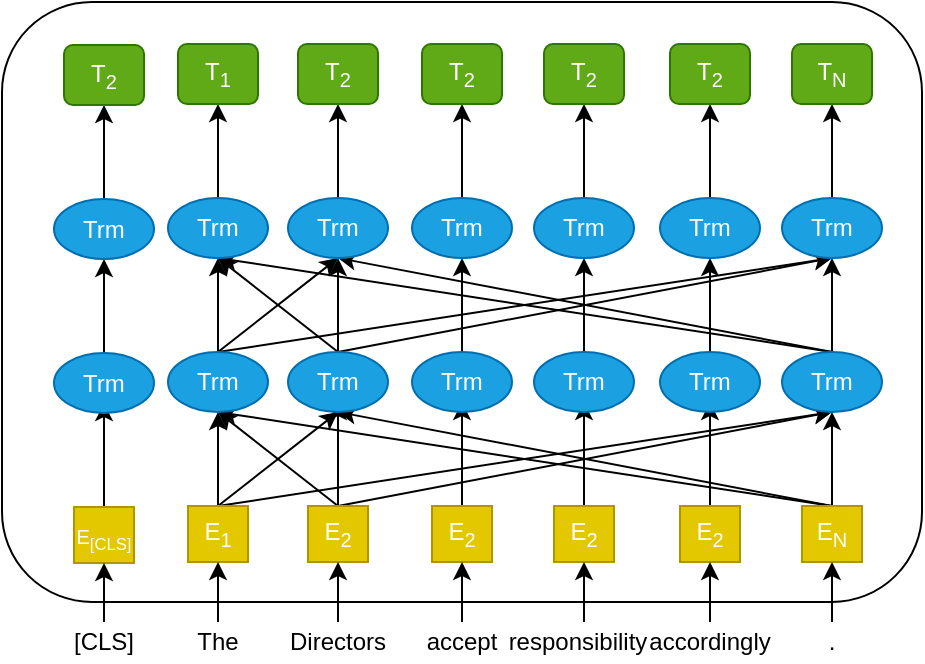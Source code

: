 <mxfile version="10.6.7" type="github"><diagram id="3IGjTXSr97exCfG05JRm" name="Page-1"><mxGraphModel dx="1158" dy="614" grid="1" gridSize="10" guides="1" tooltips="1" connect="1" arrows="1" fold="1" page="1" pageScale="1" pageWidth="827" pageHeight="1169" math="0" shadow="0"><root><mxCell id="0"/><mxCell id="1" parent="0"/><mxCell id="nm-IyWa0nPzTt3plHa3e-40" value="" style="rounded=1;whiteSpace=wrap;html=1;" vertex="1" parent="1"><mxGeometry x="220" y="120" width="460" height="300" as="geometry"/></mxCell><mxCell id="nm-IyWa0nPzTt3plHa3e-2" style="edgeStyle=orthogonalEdgeStyle;rounded=0;orthogonalLoop=1;jettySize=auto;html=1;exitX=0.5;exitY=0;exitDx=0;exitDy=0;entryX=0.5;entryY=1;entryDx=0;entryDy=0;endArrow=classic;endFill=1;" edge="1" parent="1" source="nm-IyWa0nPzTt3plHa3e-5" target="nm-IyWa0nPzTt3plHa3e-18"><mxGeometry relative="1" as="geometry"/></mxCell><mxCell id="nm-IyWa0nPzTt3plHa3e-3" style="edgeStyle=none;rounded=0;orthogonalLoop=1;jettySize=auto;html=1;exitX=0.5;exitY=0;exitDx=0;exitDy=0;entryX=0.5;entryY=1;entryDx=0;entryDy=0;endArrow=classic;endFill=1;" edge="1" parent="1" source="nm-IyWa0nPzTt3plHa3e-5" target="nm-IyWa0nPzTt3plHa3e-22"><mxGeometry relative="1" as="geometry"/></mxCell><mxCell id="nm-IyWa0nPzTt3plHa3e-4" style="edgeStyle=none;rounded=0;orthogonalLoop=1;jettySize=auto;html=1;exitX=0.5;exitY=0;exitDx=0;exitDy=0;entryX=0.5;entryY=1;entryDx=0;entryDy=0;endArrow=classic;endFill=1;" edge="1" parent="1" source="nm-IyWa0nPzTt3plHa3e-5" target="nm-IyWa0nPzTt3plHa3e-26"><mxGeometry relative="1" as="geometry"/></mxCell><mxCell id="nm-IyWa0nPzTt3plHa3e-5" value="&lt;font style=&quot;font-size: 12px&quot;&gt;E&lt;font&gt;&lt;sub&gt;1&lt;/sub&gt;&lt;/font&gt;&lt;/font&gt;" style="rounded=0;whiteSpace=wrap;html=1;fillColor=#e3c800;strokeColor=#B09500;fontColor=#ffffff;" vertex="1" parent="1"><mxGeometry x="313" y="372" width="30" height="28" as="geometry"/></mxCell><mxCell id="nm-IyWa0nPzTt3plHa3e-6" style="rounded=0;orthogonalLoop=1;jettySize=auto;html=1;exitX=0.5;exitY=0;exitDx=0;exitDy=0;endArrow=classic;endFill=1;entryX=0.5;entryY=1;entryDx=0;entryDy=0;" edge="1" parent="1" source="nm-IyWa0nPzTt3plHa3e-9" target="nm-IyWa0nPzTt3plHa3e-18"><mxGeometry relative="1" as="geometry"><mxPoint x="333" y="330" as="targetPoint"/></mxGeometry></mxCell><mxCell id="nm-IyWa0nPzTt3plHa3e-7" style="edgeStyle=none;rounded=0;orthogonalLoop=1;jettySize=auto;html=1;exitX=0.5;exitY=0;exitDx=0;exitDy=0;endArrow=classic;endFill=1;" edge="1" parent="1" source="nm-IyWa0nPzTt3plHa3e-9"><mxGeometry relative="1" as="geometry"><mxPoint x="388" y="320" as="targetPoint"/></mxGeometry></mxCell><mxCell id="nm-IyWa0nPzTt3plHa3e-8" style="edgeStyle=none;rounded=0;orthogonalLoop=1;jettySize=auto;html=1;exitX=0.5;exitY=0;exitDx=0;exitDy=0;endArrow=classic;endFill=1;entryX=0.5;entryY=1;entryDx=0;entryDy=0;" edge="1" parent="1" source="nm-IyWa0nPzTt3plHa3e-9" target="nm-IyWa0nPzTt3plHa3e-26"><mxGeometry relative="1" as="geometry"><mxPoint x="630" y="340" as="targetPoint"/></mxGeometry></mxCell><mxCell id="nm-IyWa0nPzTt3plHa3e-9" value="&lt;font style=&quot;font-size: 12px&quot;&gt;E&lt;font&gt;&lt;sub&gt;2&lt;/sub&gt;&lt;/font&gt;&lt;/font&gt;" style="rounded=0;whiteSpace=wrap;html=1;fillColor=#e3c800;strokeColor=#B09500;fontColor=#ffffff;" vertex="1" parent="1"><mxGeometry x="373" y="372" width="30" height="28" as="geometry"/></mxCell><mxCell id="nm-IyWa0nPzTt3plHa3e-11" style="edgeStyle=none;rounded=0;orthogonalLoop=1;jettySize=auto;html=1;exitX=0.5;exitY=0;exitDx=0;exitDy=0;entryX=0.5;entryY=1;entryDx=0;entryDy=0;endArrow=classic;endFill=1;" edge="1" parent="1" source="nm-IyWa0nPzTt3plHa3e-14" target="nm-IyWa0nPzTt3plHa3e-18"><mxGeometry relative="1" as="geometry"/></mxCell><mxCell id="nm-IyWa0nPzTt3plHa3e-12" style="edgeStyle=none;rounded=0;orthogonalLoop=1;jettySize=auto;html=1;exitX=0.5;exitY=0;exitDx=0;exitDy=0;entryX=0.5;entryY=1;entryDx=0;entryDy=0;endArrow=classic;endFill=1;" edge="1" parent="1" source="nm-IyWa0nPzTt3plHa3e-14" target="nm-IyWa0nPzTt3plHa3e-22"><mxGeometry relative="1" as="geometry"/></mxCell><mxCell id="nm-IyWa0nPzTt3plHa3e-13" style="edgeStyle=none;rounded=0;orthogonalLoop=1;jettySize=auto;html=1;exitX=0.5;exitY=0;exitDx=0;exitDy=0;endArrow=classic;endFill=1;entryX=0.5;entryY=1;entryDx=0;entryDy=0;" edge="1" parent="1" source="nm-IyWa0nPzTt3plHa3e-14" target="nm-IyWa0nPzTt3plHa3e-26"><mxGeometry relative="1" as="geometry"><mxPoint x="635" y="330" as="targetPoint"/></mxGeometry></mxCell><mxCell id="nm-IyWa0nPzTt3plHa3e-14" value="&lt;font style=&quot;font-size: 12px&quot;&gt;E&lt;font&gt;&lt;sub&gt;N&lt;/sub&gt;&lt;/font&gt;&lt;/font&gt;" style="rounded=0;whiteSpace=wrap;html=1;fillColor=#e3c800;strokeColor=#B09500;fontColor=#ffffff;" vertex="1" parent="1"><mxGeometry x="620" y="372" width="30" height="28" as="geometry"/></mxCell><mxCell id="nm-IyWa0nPzTt3plHa3e-15" style="edgeStyle=none;rounded=0;orthogonalLoop=1;jettySize=auto;html=1;exitX=0.5;exitY=0;exitDx=0;exitDy=0;entryX=0.5;entryY=1;entryDx=0;entryDy=0;endArrow=classic;endFill=1;" edge="1" parent="1" source="nm-IyWa0nPzTt3plHa3e-18" target="nm-IyWa0nPzTt3plHa3e-28"><mxGeometry relative="1" as="geometry"/></mxCell><mxCell id="nm-IyWa0nPzTt3plHa3e-16" style="edgeStyle=none;rounded=0;orthogonalLoop=1;jettySize=auto;html=1;exitX=0.5;exitY=0;exitDx=0;exitDy=0;entryX=0.5;entryY=1;entryDx=0;entryDy=0;endArrow=classic;endFill=1;" edge="1" parent="1" source="nm-IyWa0nPzTt3plHa3e-18" target="nm-IyWa0nPzTt3plHa3e-30"><mxGeometry relative="1" as="geometry"/></mxCell><mxCell id="nm-IyWa0nPzTt3plHa3e-17" style="edgeStyle=none;rounded=0;orthogonalLoop=1;jettySize=auto;html=1;exitX=0.5;exitY=0;exitDx=0;exitDy=0;entryX=0.5;entryY=1;entryDx=0;entryDy=0;endArrow=classic;endFill=1;" edge="1" parent="1" source="nm-IyWa0nPzTt3plHa3e-18" target="nm-IyWa0nPzTt3plHa3e-32"><mxGeometry relative="1" as="geometry"/></mxCell><mxCell id="nm-IyWa0nPzTt3plHa3e-18" value="Trm" style="ellipse;whiteSpace=wrap;html=1;fillColor=#1ba1e2;strokeColor=#006EAF;fontColor=#ffffff;" vertex="1" parent="1"><mxGeometry x="303" y="295" width="50" height="30" as="geometry"/></mxCell><mxCell id="nm-IyWa0nPzTt3plHa3e-19" style="edgeStyle=none;rounded=0;orthogonalLoop=1;jettySize=auto;html=1;exitX=0.5;exitY=0;exitDx=0;exitDy=0;entryX=0.5;entryY=1;entryDx=0;entryDy=0;endArrow=classic;endFill=1;" edge="1" parent="1" source="nm-IyWa0nPzTt3plHa3e-22" target="nm-IyWa0nPzTt3plHa3e-28"><mxGeometry relative="1" as="geometry"/></mxCell><mxCell id="nm-IyWa0nPzTt3plHa3e-20" style="edgeStyle=none;rounded=0;orthogonalLoop=1;jettySize=auto;html=1;exitX=0.5;exitY=0;exitDx=0;exitDy=0;entryX=0.5;entryY=1;entryDx=0;entryDy=0;endArrow=classic;endFill=1;" edge="1" parent="1" source="nm-IyWa0nPzTt3plHa3e-22" target="nm-IyWa0nPzTt3plHa3e-30"><mxGeometry relative="1" as="geometry"/></mxCell><mxCell id="nm-IyWa0nPzTt3plHa3e-21" style="edgeStyle=none;rounded=0;orthogonalLoop=1;jettySize=auto;html=1;exitX=0.5;exitY=0;exitDx=0;exitDy=0;entryX=0.5;entryY=1;entryDx=0;entryDy=0;endArrow=classic;endFill=1;" edge="1" parent="1" source="nm-IyWa0nPzTt3plHa3e-22" target="nm-IyWa0nPzTt3plHa3e-32"><mxGeometry relative="1" as="geometry"/></mxCell><mxCell id="nm-IyWa0nPzTt3plHa3e-22" value="Trm" style="ellipse;whiteSpace=wrap;html=1;fillColor=#1ba1e2;strokeColor=#006EAF;fontColor=#ffffff;" vertex="1" parent="1"><mxGeometry x="363" y="295" width="50" height="30" as="geometry"/></mxCell><mxCell id="nm-IyWa0nPzTt3plHa3e-23" style="edgeStyle=none;rounded=0;orthogonalLoop=1;jettySize=auto;html=1;exitX=0.5;exitY=0;exitDx=0;exitDy=0;entryX=0.5;entryY=1;entryDx=0;entryDy=0;endArrow=classic;endFill=1;" edge="1" parent="1" source="nm-IyWa0nPzTt3plHa3e-26" target="nm-IyWa0nPzTt3plHa3e-28"><mxGeometry relative="1" as="geometry"/></mxCell><mxCell id="nm-IyWa0nPzTt3plHa3e-24" style="edgeStyle=none;rounded=0;orthogonalLoop=1;jettySize=auto;html=1;exitX=0.5;exitY=0;exitDx=0;exitDy=0;entryX=0.5;entryY=1;entryDx=0;entryDy=0;endArrow=classic;endFill=1;" edge="1" parent="1" source="nm-IyWa0nPzTt3plHa3e-26" target="nm-IyWa0nPzTt3plHa3e-30"><mxGeometry relative="1" as="geometry"/></mxCell><mxCell id="nm-IyWa0nPzTt3plHa3e-25" style="edgeStyle=none;rounded=0;orthogonalLoop=1;jettySize=auto;html=1;exitX=0.5;exitY=0;exitDx=0;exitDy=0;entryX=0.5;entryY=1;entryDx=0;entryDy=0;endArrow=classic;endFill=1;" edge="1" parent="1" source="nm-IyWa0nPzTt3plHa3e-26" target="nm-IyWa0nPzTt3plHa3e-32"><mxGeometry relative="1" as="geometry"/></mxCell><mxCell id="nm-IyWa0nPzTt3plHa3e-26" value="Trm" style="ellipse;whiteSpace=wrap;html=1;fillColor=#1ba1e2;strokeColor=#006EAF;fontColor=#ffffff;" vertex="1" parent="1"><mxGeometry x="610" y="295" width="50" height="30" as="geometry"/></mxCell><mxCell id="nm-IyWa0nPzTt3plHa3e-27" style="edgeStyle=none;rounded=0;orthogonalLoop=1;jettySize=auto;html=1;exitX=0.5;exitY=0;exitDx=0;exitDy=0;entryX=0.5;entryY=1;entryDx=0;entryDy=0;endArrow=classic;endFill=1;" edge="1" parent="1" source="nm-IyWa0nPzTt3plHa3e-28" target="nm-IyWa0nPzTt3plHa3e-33"><mxGeometry relative="1" as="geometry"/></mxCell><mxCell id="nm-IyWa0nPzTt3plHa3e-28" value="Trm" style="ellipse;whiteSpace=wrap;html=1;fillColor=#1ba1e2;strokeColor=#006EAF;fontColor=#ffffff;" vertex="1" parent="1"><mxGeometry x="303" y="218" width="50" height="30" as="geometry"/></mxCell><mxCell id="nm-IyWa0nPzTt3plHa3e-29" style="edgeStyle=none;rounded=0;orthogonalLoop=1;jettySize=auto;html=1;exitX=0.5;exitY=0;exitDx=0;exitDy=0;entryX=0.5;entryY=1;entryDx=0;entryDy=0;endArrow=classic;endFill=1;" edge="1" parent="1" source="nm-IyWa0nPzTt3plHa3e-30" target="nm-IyWa0nPzTt3plHa3e-34"><mxGeometry relative="1" as="geometry"/></mxCell><mxCell id="nm-IyWa0nPzTt3plHa3e-30" value="Trm" style="ellipse;whiteSpace=wrap;html=1;fillColor=#1ba1e2;strokeColor=#006EAF;fontColor=#ffffff;" vertex="1" parent="1"><mxGeometry x="363" y="218" width="50" height="30" as="geometry"/></mxCell><mxCell id="nm-IyWa0nPzTt3plHa3e-31" style="edgeStyle=none;rounded=0;orthogonalLoop=1;jettySize=auto;html=1;exitX=0.5;exitY=0;exitDx=0;exitDy=0;entryX=0.5;entryY=1;entryDx=0;entryDy=0;endArrow=classic;endFill=1;" edge="1" parent="1" source="nm-IyWa0nPzTt3plHa3e-32" target="nm-IyWa0nPzTt3plHa3e-35"><mxGeometry relative="1" as="geometry"/></mxCell><mxCell id="nm-IyWa0nPzTt3plHa3e-32" value="Trm" style="ellipse;whiteSpace=wrap;html=1;fillColor=#1ba1e2;strokeColor=#006EAF;fontColor=#ffffff;" vertex="1" parent="1"><mxGeometry x="610" y="218" width="50" height="30" as="geometry"/></mxCell><mxCell id="nm-IyWa0nPzTt3plHa3e-33" value="T&lt;sub&gt;1&lt;/sub&gt;" style="rounded=1;whiteSpace=wrap;html=1;fillColor=#60a917;strokeColor=#2D7600;fontColor=#ffffff;" vertex="1" parent="1"><mxGeometry x="308" y="141" width="40" height="30" as="geometry"/></mxCell><mxCell id="nm-IyWa0nPzTt3plHa3e-34" value="T&lt;sub&gt;2&lt;/sub&gt;" style="rounded=1;whiteSpace=wrap;html=1;fillColor=#60a917;strokeColor=#2D7600;fontColor=#ffffff;" vertex="1" parent="1"><mxGeometry x="368" y="141" width="40" height="30" as="geometry"/></mxCell><mxCell id="nm-IyWa0nPzTt3plHa3e-35" value="T&lt;sub&gt;N&lt;/sub&gt;" style="rounded=1;whiteSpace=wrap;html=1;fillColor=#60a917;strokeColor=#2D7600;fontColor=#ffffff;" vertex="1" parent="1"><mxGeometry x="615" y="141" width="40" height="30" as="geometry"/></mxCell><mxCell id="nm-IyWa0nPzTt3plHa3e-36" value="..." style="text;html=1;strokeColor=none;fillColor=none;align=center;verticalAlign=middle;whiteSpace=wrap;rounded=0;" vertex="1" parent="1"><mxGeometry x="565" y="300" width="40" height="20" as="geometry"/></mxCell><mxCell id="nm-IyWa0nPzTt3plHa3e-37" value="..." style="text;html=1;strokeColor=none;fillColor=none;align=center;verticalAlign=middle;whiteSpace=wrap;rounded=0;" vertex="1" parent="1"><mxGeometry x="565" y="218" width="40" height="20" as="geometry"/></mxCell><mxCell id="nm-IyWa0nPzTt3plHa3e-38" value="..." style="text;html=1;strokeColor=none;fillColor=none;align=center;verticalAlign=middle;whiteSpace=wrap;rounded=0;" vertex="1" parent="1"><mxGeometry x="565" y="150" width="40" height="20" as="geometry"/></mxCell><mxCell id="nm-IyWa0nPzTt3plHa3e-41" style="edgeStyle=none;rounded=0;orthogonalLoop=1;jettySize=auto;html=1;exitX=0.5;exitY=0;exitDx=0;exitDy=0;endArrow=classic;endFill=1;" edge="1" parent="1" source="nm-IyWa0nPzTt3plHa3e-42"><mxGeometry relative="1" as="geometry"><mxPoint x="450" y="320" as="targetPoint"/></mxGeometry></mxCell><mxCell id="nm-IyWa0nPzTt3plHa3e-42" value="&lt;font style=&quot;font-size: 12px&quot;&gt;E&lt;font&gt;&lt;sub&gt;2&lt;/sub&gt;&lt;/font&gt;&lt;/font&gt;" style="rounded=0;whiteSpace=wrap;html=1;fillColor=#e3c800;strokeColor=#B09500;fontColor=#ffffff;" vertex="1" parent="1"><mxGeometry x="435" y="372" width="30" height="28" as="geometry"/></mxCell><mxCell id="nm-IyWa0nPzTt3plHa3e-43" style="edgeStyle=none;rounded=0;orthogonalLoop=1;jettySize=auto;html=1;exitX=0.5;exitY=0;exitDx=0;exitDy=0;entryX=0.5;entryY=1;entryDx=0;entryDy=0;endArrow=classic;endFill=1;" edge="1" parent="1" source="nm-IyWa0nPzTt3plHa3e-44" target="nm-IyWa0nPzTt3plHa3e-46"><mxGeometry relative="1" as="geometry"/></mxCell><mxCell id="nm-IyWa0nPzTt3plHa3e-44" value="Trm" style="ellipse;whiteSpace=wrap;html=1;fillColor=#1ba1e2;strokeColor=#006EAF;fontColor=#ffffff;" vertex="1" parent="1"><mxGeometry x="425" y="295" width="50" height="30" as="geometry"/></mxCell><mxCell id="nm-IyWa0nPzTt3plHa3e-45" style="edgeStyle=none;rounded=0;orthogonalLoop=1;jettySize=auto;html=1;exitX=0.5;exitY=0;exitDx=0;exitDy=0;entryX=0.5;entryY=1;entryDx=0;entryDy=0;endArrow=classic;endFill=1;" edge="1" parent="1" source="nm-IyWa0nPzTt3plHa3e-46" target="nm-IyWa0nPzTt3plHa3e-47"><mxGeometry relative="1" as="geometry"/></mxCell><mxCell id="nm-IyWa0nPzTt3plHa3e-46" value="Trm" style="ellipse;whiteSpace=wrap;html=1;fillColor=#1ba1e2;strokeColor=#006EAF;fontColor=#ffffff;" vertex="1" parent="1"><mxGeometry x="425" y="218" width="50" height="30" as="geometry"/></mxCell><mxCell id="nm-IyWa0nPzTt3plHa3e-47" value="T&lt;sub&gt;2&lt;/sub&gt;" style="rounded=1;whiteSpace=wrap;html=1;fillColor=#60a917;strokeColor=#2D7600;fontColor=#ffffff;" vertex="1" parent="1"><mxGeometry x="430" y="141" width="40" height="30" as="geometry"/></mxCell><mxCell id="nm-IyWa0nPzTt3plHa3e-48" style="edgeStyle=none;rounded=0;orthogonalLoop=1;jettySize=auto;html=1;exitX=0.5;exitY=0;exitDx=0;exitDy=0;endArrow=classic;endFill=1;" edge="1" parent="1" source="nm-IyWa0nPzTt3plHa3e-49"><mxGeometry relative="1" as="geometry"><mxPoint x="511" y="320" as="targetPoint"/></mxGeometry></mxCell><mxCell id="nm-IyWa0nPzTt3plHa3e-49" value="&lt;font style=&quot;font-size: 12px&quot;&gt;E&lt;font&gt;&lt;sub&gt;2&lt;/sub&gt;&lt;/font&gt;&lt;/font&gt;" style="rounded=0;whiteSpace=wrap;html=1;fillColor=#e3c800;strokeColor=#B09500;fontColor=#ffffff;" vertex="1" parent="1"><mxGeometry x="496" y="372" width="30" height="28" as="geometry"/></mxCell><mxCell id="nm-IyWa0nPzTt3plHa3e-50" style="edgeStyle=none;rounded=0;orthogonalLoop=1;jettySize=auto;html=1;exitX=0.5;exitY=0;exitDx=0;exitDy=0;entryX=0.5;entryY=1;entryDx=0;entryDy=0;endArrow=classic;endFill=1;" edge="1" parent="1" source="nm-IyWa0nPzTt3plHa3e-51" target="nm-IyWa0nPzTt3plHa3e-53"><mxGeometry relative="1" as="geometry"/></mxCell><mxCell id="nm-IyWa0nPzTt3plHa3e-51" value="Trm" style="ellipse;whiteSpace=wrap;html=1;fillColor=#1ba1e2;strokeColor=#006EAF;fontColor=#ffffff;" vertex="1" parent="1"><mxGeometry x="486" y="295" width="50" height="30" as="geometry"/></mxCell><mxCell id="nm-IyWa0nPzTt3plHa3e-52" style="edgeStyle=none;rounded=0;orthogonalLoop=1;jettySize=auto;html=1;exitX=0.5;exitY=0;exitDx=0;exitDy=0;entryX=0.5;entryY=1;entryDx=0;entryDy=0;endArrow=classic;endFill=1;" edge="1" parent="1" source="nm-IyWa0nPzTt3plHa3e-53" target="nm-IyWa0nPzTt3plHa3e-54"><mxGeometry relative="1" as="geometry"/></mxCell><mxCell id="nm-IyWa0nPzTt3plHa3e-53" value="Trm" style="ellipse;whiteSpace=wrap;html=1;fillColor=#1ba1e2;strokeColor=#006EAF;fontColor=#ffffff;" vertex="1" parent="1"><mxGeometry x="486" y="218" width="50" height="30" as="geometry"/></mxCell><mxCell id="nm-IyWa0nPzTt3plHa3e-54" value="T&lt;sub&gt;2&lt;/sub&gt;" style="rounded=1;whiteSpace=wrap;html=1;fillColor=#60a917;strokeColor=#2D7600;fontColor=#ffffff;" vertex="1" parent="1"><mxGeometry x="491" y="141" width="40" height="30" as="geometry"/></mxCell><mxCell id="nm-IyWa0nPzTt3plHa3e-55" style="edgeStyle=none;rounded=0;orthogonalLoop=1;jettySize=auto;html=1;exitX=0.5;exitY=0;exitDx=0;exitDy=0;endArrow=classic;endFill=1;" edge="1" parent="1" source="nm-IyWa0nPzTt3plHa3e-56"><mxGeometry relative="1" as="geometry"><mxPoint x="574" y="320" as="targetPoint"/></mxGeometry></mxCell><mxCell id="nm-IyWa0nPzTt3plHa3e-56" value="&lt;font style=&quot;font-size: 12px&quot;&gt;E&lt;font&gt;&lt;sub&gt;2&lt;/sub&gt;&lt;/font&gt;&lt;/font&gt;" style="rounded=0;whiteSpace=wrap;html=1;fillColor=#e3c800;strokeColor=#B09500;fontColor=#ffffff;" vertex="1" parent="1"><mxGeometry x="559" y="372" width="30" height="28" as="geometry"/></mxCell><mxCell id="nm-IyWa0nPzTt3plHa3e-57" style="edgeStyle=none;rounded=0;orthogonalLoop=1;jettySize=auto;html=1;exitX=0.5;exitY=0;exitDx=0;exitDy=0;entryX=0.5;entryY=1;entryDx=0;entryDy=0;endArrow=classic;endFill=1;" edge="1" parent="1" source="nm-IyWa0nPzTt3plHa3e-58" target="nm-IyWa0nPzTt3plHa3e-60"><mxGeometry relative="1" as="geometry"/></mxCell><mxCell id="nm-IyWa0nPzTt3plHa3e-58" value="Trm" style="ellipse;whiteSpace=wrap;html=1;fillColor=#1ba1e2;strokeColor=#006EAF;fontColor=#ffffff;" vertex="1" parent="1"><mxGeometry x="549" y="295" width="50" height="30" as="geometry"/></mxCell><mxCell id="nm-IyWa0nPzTt3plHa3e-59" style="edgeStyle=none;rounded=0;orthogonalLoop=1;jettySize=auto;html=1;exitX=0.5;exitY=0;exitDx=0;exitDy=0;entryX=0.5;entryY=1;entryDx=0;entryDy=0;endArrow=classic;endFill=1;" edge="1" parent="1" source="nm-IyWa0nPzTt3plHa3e-60" target="nm-IyWa0nPzTt3plHa3e-61"><mxGeometry relative="1" as="geometry"/></mxCell><mxCell id="nm-IyWa0nPzTt3plHa3e-60" value="Trm" style="ellipse;whiteSpace=wrap;html=1;fillColor=#1ba1e2;strokeColor=#006EAF;fontColor=#ffffff;" vertex="1" parent="1"><mxGeometry x="549" y="218" width="50" height="30" as="geometry"/></mxCell><mxCell id="nm-IyWa0nPzTt3plHa3e-61" value="T&lt;sub&gt;2&lt;/sub&gt;" style="rounded=1;whiteSpace=wrap;html=1;fillColor=#60a917;strokeColor=#2D7600;fontColor=#ffffff;" vertex="1" parent="1"><mxGeometry x="554" y="141" width="40" height="30" as="geometry"/></mxCell><mxCell id="nm-IyWa0nPzTt3plHa3e-62" style="edgeStyle=none;rounded=0;orthogonalLoop=1;jettySize=auto;html=1;exitX=0.5;exitY=0;exitDx=0;exitDy=0;endArrow=classic;endFill=1;" edge="1" parent="1" source="nm-IyWa0nPzTt3plHa3e-63"><mxGeometry relative="1" as="geometry"><mxPoint x="271" y="320.5" as="targetPoint"/></mxGeometry></mxCell><mxCell id="nm-IyWa0nPzTt3plHa3e-63" value="&lt;font style=&quot;font-size: 10px&quot;&gt;E&lt;sub&gt;[CLS]&lt;/sub&gt;&lt;/font&gt;&lt;br&gt;" style="rounded=0;whiteSpace=wrap;html=1;fillColor=#e3c800;strokeColor=#B09500;fontColor=#ffffff;" vertex="1" parent="1"><mxGeometry x="256" y="372.5" width="30" height="28" as="geometry"/></mxCell><mxCell id="nm-IyWa0nPzTt3plHa3e-64" style="edgeStyle=none;rounded=0;orthogonalLoop=1;jettySize=auto;html=1;exitX=0.5;exitY=0;exitDx=0;exitDy=0;entryX=0.5;entryY=1;entryDx=0;entryDy=0;endArrow=classic;endFill=1;" edge="1" parent="1" source="nm-IyWa0nPzTt3plHa3e-65" target="nm-IyWa0nPzTt3plHa3e-67"><mxGeometry relative="1" as="geometry"/></mxCell><mxCell id="nm-IyWa0nPzTt3plHa3e-65" value="Trm" style="ellipse;whiteSpace=wrap;html=1;fillColor=#1ba1e2;strokeColor=#006EAF;fontColor=#ffffff;" vertex="1" parent="1"><mxGeometry x="246" y="295.5" width="50" height="30" as="geometry"/></mxCell><mxCell id="nm-IyWa0nPzTt3plHa3e-66" style="edgeStyle=none;rounded=0;orthogonalLoop=1;jettySize=auto;html=1;exitX=0.5;exitY=0;exitDx=0;exitDy=0;entryX=0.5;entryY=1;entryDx=0;entryDy=0;endArrow=classic;endFill=1;" edge="1" parent="1" source="nm-IyWa0nPzTt3plHa3e-67" target="nm-IyWa0nPzTt3plHa3e-68"><mxGeometry relative="1" as="geometry"/></mxCell><mxCell id="nm-IyWa0nPzTt3plHa3e-67" value="Trm" style="ellipse;whiteSpace=wrap;html=1;fillColor=#1ba1e2;strokeColor=#006EAF;fontColor=#ffffff;" vertex="1" parent="1"><mxGeometry x="246" y="218.5" width="50" height="30" as="geometry"/></mxCell><mxCell id="nm-IyWa0nPzTt3plHa3e-68" value="T&lt;sub&gt;2&lt;/sub&gt;" style="rounded=1;whiteSpace=wrap;html=1;fillColor=#60a917;strokeColor=#2D7600;fontColor=#ffffff;" vertex="1" parent="1"><mxGeometry x="251" y="141.5" width="40" height="30" as="geometry"/></mxCell><mxCell id="nm-IyWa0nPzTt3plHa3e-84" style="rounded=0;orthogonalLoop=1;jettySize=auto;html=1;exitX=0.5;exitY=0;exitDx=0;exitDy=0;entryX=0.5;entryY=1;entryDx=0;entryDy=0;" edge="1" parent="1" source="nm-IyWa0nPzTt3plHa3e-72" target="nm-IyWa0nPzTt3plHa3e-63"><mxGeometry relative="1" as="geometry"/></mxCell><mxCell id="nm-IyWa0nPzTt3plHa3e-72" value="[CLS]" style="text;html=1;strokeColor=none;fillColor=none;align=center;verticalAlign=middle;whiteSpace=wrap;rounded=0;" vertex="1" parent="1"><mxGeometry x="251" y="430" width="40" height="20" as="geometry"/></mxCell><mxCell id="nm-IyWa0nPzTt3plHa3e-85" style="edgeStyle=none;rounded=0;orthogonalLoop=1;jettySize=auto;html=1;exitX=0.5;exitY=0;exitDx=0;exitDy=0;entryX=0.5;entryY=1;entryDx=0;entryDy=0;" edge="1" parent="1" source="nm-IyWa0nPzTt3plHa3e-75" target="nm-IyWa0nPzTt3plHa3e-5"><mxGeometry relative="1" as="geometry"/></mxCell><mxCell id="nm-IyWa0nPzTt3plHa3e-75" value="The" style="text;html=1;strokeColor=none;fillColor=none;align=center;verticalAlign=middle;whiteSpace=wrap;rounded=0;" vertex="1" parent="1"><mxGeometry x="308" y="430" width="40" height="20" as="geometry"/></mxCell><mxCell id="nm-IyWa0nPzTt3plHa3e-86" style="edgeStyle=none;rounded=0;orthogonalLoop=1;jettySize=auto;html=1;exitX=0.5;exitY=0;exitDx=0;exitDy=0;entryX=0.5;entryY=1;entryDx=0;entryDy=0;" edge="1" parent="1" source="nm-IyWa0nPzTt3plHa3e-76" target="nm-IyWa0nPzTt3plHa3e-9"><mxGeometry relative="1" as="geometry"/></mxCell><mxCell id="nm-IyWa0nPzTt3plHa3e-76" value="Directors" style="text;html=1;strokeColor=none;fillColor=none;align=center;verticalAlign=middle;whiteSpace=wrap;rounded=0;" vertex="1" parent="1"><mxGeometry x="368" y="430" width="40" height="20" as="geometry"/></mxCell><mxCell id="nm-IyWa0nPzTt3plHa3e-87" style="edgeStyle=none;rounded=0;orthogonalLoop=1;jettySize=auto;html=1;exitX=0.5;exitY=0;exitDx=0;exitDy=0;entryX=0.5;entryY=1;entryDx=0;entryDy=0;" edge="1" parent="1" source="nm-IyWa0nPzTt3plHa3e-77" target="nm-IyWa0nPzTt3plHa3e-42"><mxGeometry relative="1" as="geometry"/></mxCell><mxCell id="nm-IyWa0nPzTt3plHa3e-77" value="accept" style="text;html=1;strokeColor=none;fillColor=none;align=center;verticalAlign=middle;whiteSpace=wrap;rounded=0;" vertex="1" parent="1"><mxGeometry x="430" y="430" width="40" height="20" as="geometry"/></mxCell><mxCell id="nm-IyWa0nPzTt3plHa3e-88" style="edgeStyle=none;rounded=0;orthogonalLoop=1;jettySize=auto;html=1;exitX=0.5;exitY=0;exitDx=0;exitDy=0;entryX=0.5;entryY=1;entryDx=0;entryDy=0;" edge="1" parent="1" target="nm-IyWa0nPzTt3plHa3e-49"><mxGeometry relative="1" as="geometry"><mxPoint x="511" y="430" as="sourcePoint"/></mxGeometry></mxCell><mxCell id="nm-IyWa0nPzTt3plHa3e-78" value="responsibility&lt;br&gt;" style="text;html=1;strokeColor=none;fillColor=none;align=center;verticalAlign=middle;whiteSpace=wrap;rounded=0;" vertex="1" parent="1"><mxGeometry x="488" y="430" width="40" height="20" as="geometry"/></mxCell><mxCell id="nm-IyWa0nPzTt3plHa3e-89" style="edgeStyle=none;rounded=0;orthogonalLoop=1;jettySize=auto;html=1;exitX=0.5;exitY=0;exitDx=0;exitDy=0;entryX=0.5;entryY=1;entryDx=0;entryDy=0;" edge="1" parent="1" source="nm-IyWa0nPzTt3plHa3e-79" target="nm-IyWa0nPzTt3plHa3e-56"><mxGeometry relative="1" as="geometry"/></mxCell><mxCell id="nm-IyWa0nPzTt3plHa3e-79" value="accordingly" style="text;html=1;strokeColor=none;fillColor=none;align=center;verticalAlign=middle;whiteSpace=wrap;rounded=0;" vertex="1" parent="1"><mxGeometry x="554" y="430" width="40" height="20" as="geometry"/></mxCell><mxCell id="nm-IyWa0nPzTt3plHa3e-90" style="edgeStyle=none;rounded=0;orthogonalLoop=1;jettySize=auto;html=1;exitX=0.5;exitY=0;exitDx=0;exitDy=0;entryX=0.5;entryY=1;entryDx=0;entryDy=0;" edge="1" parent="1" source="nm-IyWa0nPzTt3plHa3e-80" target="nm-IyWa0nPzTt3plHa3e-14"><mxGeometry relative="1" as="geometry"/></mxCell><mxCell id="nm-IyWa0nPzTt3plHa3e-80" value="." style="text;html=1;strokeColor=none;fillColor=none;align=center;verticalAlign=middle;whiteSpace=wrap;rounded=0;" vertex="1" parent="1"><mxGeometry x="615" y="430" width="40" height="20" as="geometry"/></mxCell></root></mxGraphModel></diagram></mxfile>